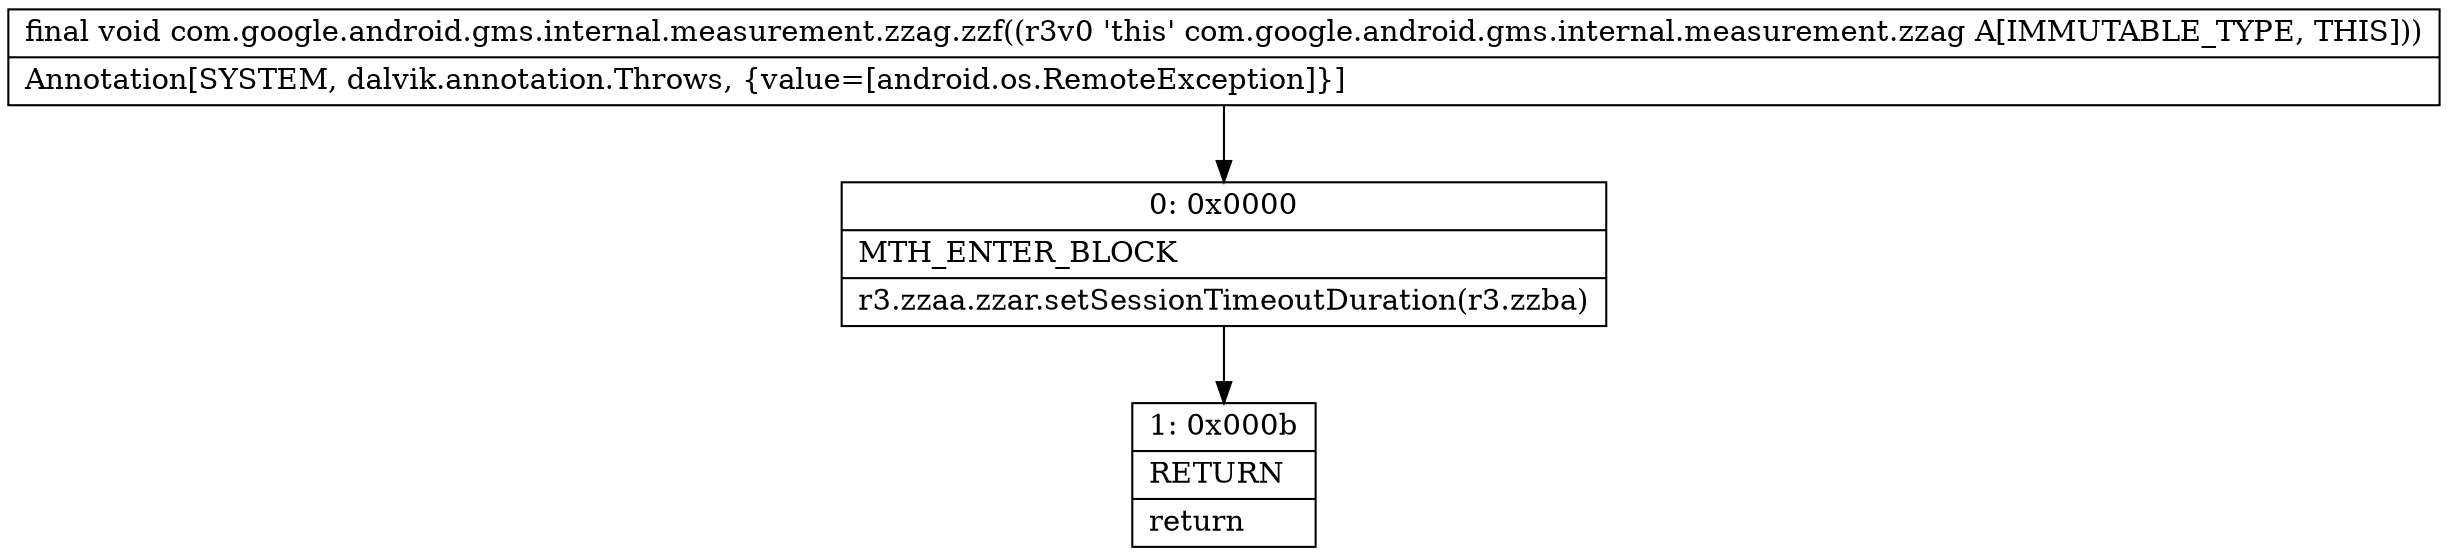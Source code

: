 digraph "CFG forcom.google.android.gms.internal.measurement.zzag.zzf()V" {
Node_0 [shape=record,label="{0\:\ 0x0000|MTH_ENTER_BLOCK\l|r3.zzaa.zzar.setSessionTimeoutDuration(r3.zzba)\l}"];
Node_1 [shape=record,label="{1\:\ 0x000b|RETURN\l|return\l}"];
MethodNode[shape=record,label="{final void com.google.android.gms.internal.measurement.zzag.zzf((r3v0 'this' com.google.android.gms.internal.measurement.zzag A[IMMUTABLE_TYPE, THIS]))  | Annotation[SYSTEM, dalvik.annotation.Throws, \{value=[android.os.RemoteException]\}]\l}"];
MethodNode -> Node_0;
Node_0 -> Node_1;
}

